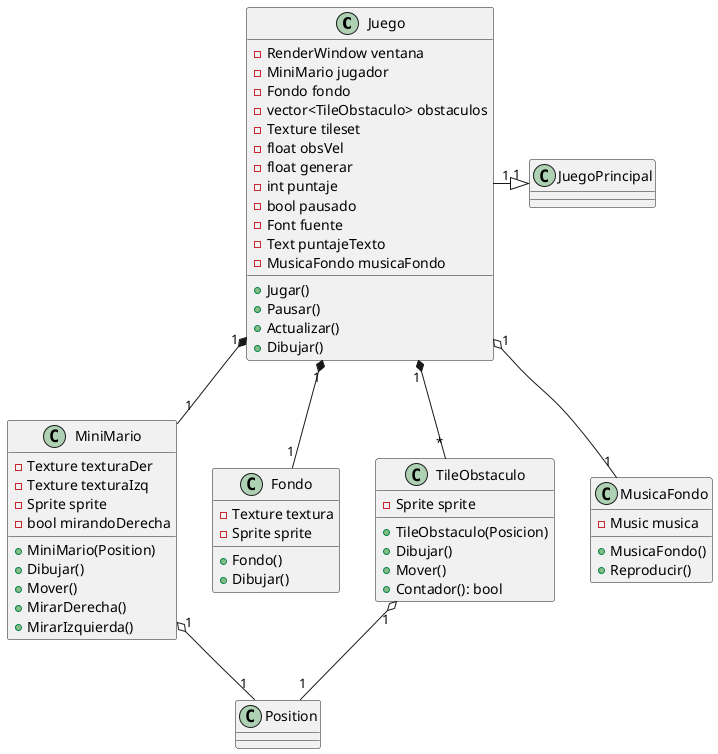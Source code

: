 @startuml Diagrama 

class Juego {
    + Jugar()
    + Pausar()
    + Actualizar()
    + Dibujar()
    - RenderWindow ventana
    - MiniMario jugador
    - Fondo fondo
    - vector<TileObstaculo> obstaculos
    - Texture tileset
    - float obsVel
    - float generar
    - int puntaje
    - bool pausado
    - Font fuente
    - Text puntajeTexto
    - MusicaFondo musicaFondo
}

class MiniMario {
    + MiniMario(Position)
    + Dibujar()
    + Mover()
    + MirarDerecha()
    + MirarIzquierda()
    - Texture texturaDer
    - Texture texturaIzq
    - Sprite sprite
    - bool mirandoDerecha
}

class Fondo {
    + Fondo()
    + Dibujar()
    - Texture textura
    - Sprite sprite
}

class TileObstaculo {
    + TileObstaculo(Posicion)
    + Dibujar()
    + Mover()
    + Contador(): bool
    - Sprite sprite
}

class MusicaFondo {
    + MusicaFondo()
    + Reproducir()
    - Music musica
}

class Position
class JuegoPrincipal

Juego "1" -|> "1" JuegoPrincipal
Juego "1" *-- "1" MiniMario
Juego "1" *-- "1" Fondo
Juego "1" *-- "*" TileObstaculo
Juego "1" o-- "1" MusicaFondo

MiniMario "1" o-- "1" Position
TileObstaculo "1" o-- "1" Position

@enduml
